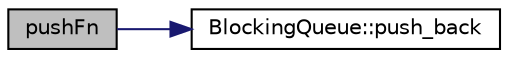 digraph "pushFn"
{
  edge [fontname="Helvetica",fontsize="10",labelfontname="Helvetica",labelfontsize="10"];
  node [fontname="Helvetica",fontsize="10",shape=record];
  rankdir="LR";
  Node1 [label="pushFn",height=0.2,width=0.4,color="black", fillcolor="grey75", style="filled" fontcolor="black"];
  Node1 -> Node2 [color="midnightblue",fontsize="10",style="solid",fontname="Helvetica"];
  Node2 [label="BlockingQueue::push_back",height=0.2,width=0.4,color="black", fillcolor="white", style="filled",URL="$classBlockingQueue.html#aba9a92a9e6a732cd720c609d7e706c47",tooltip="Dodanie niepodzielnie elementu na koniec kolejki. "];
}
